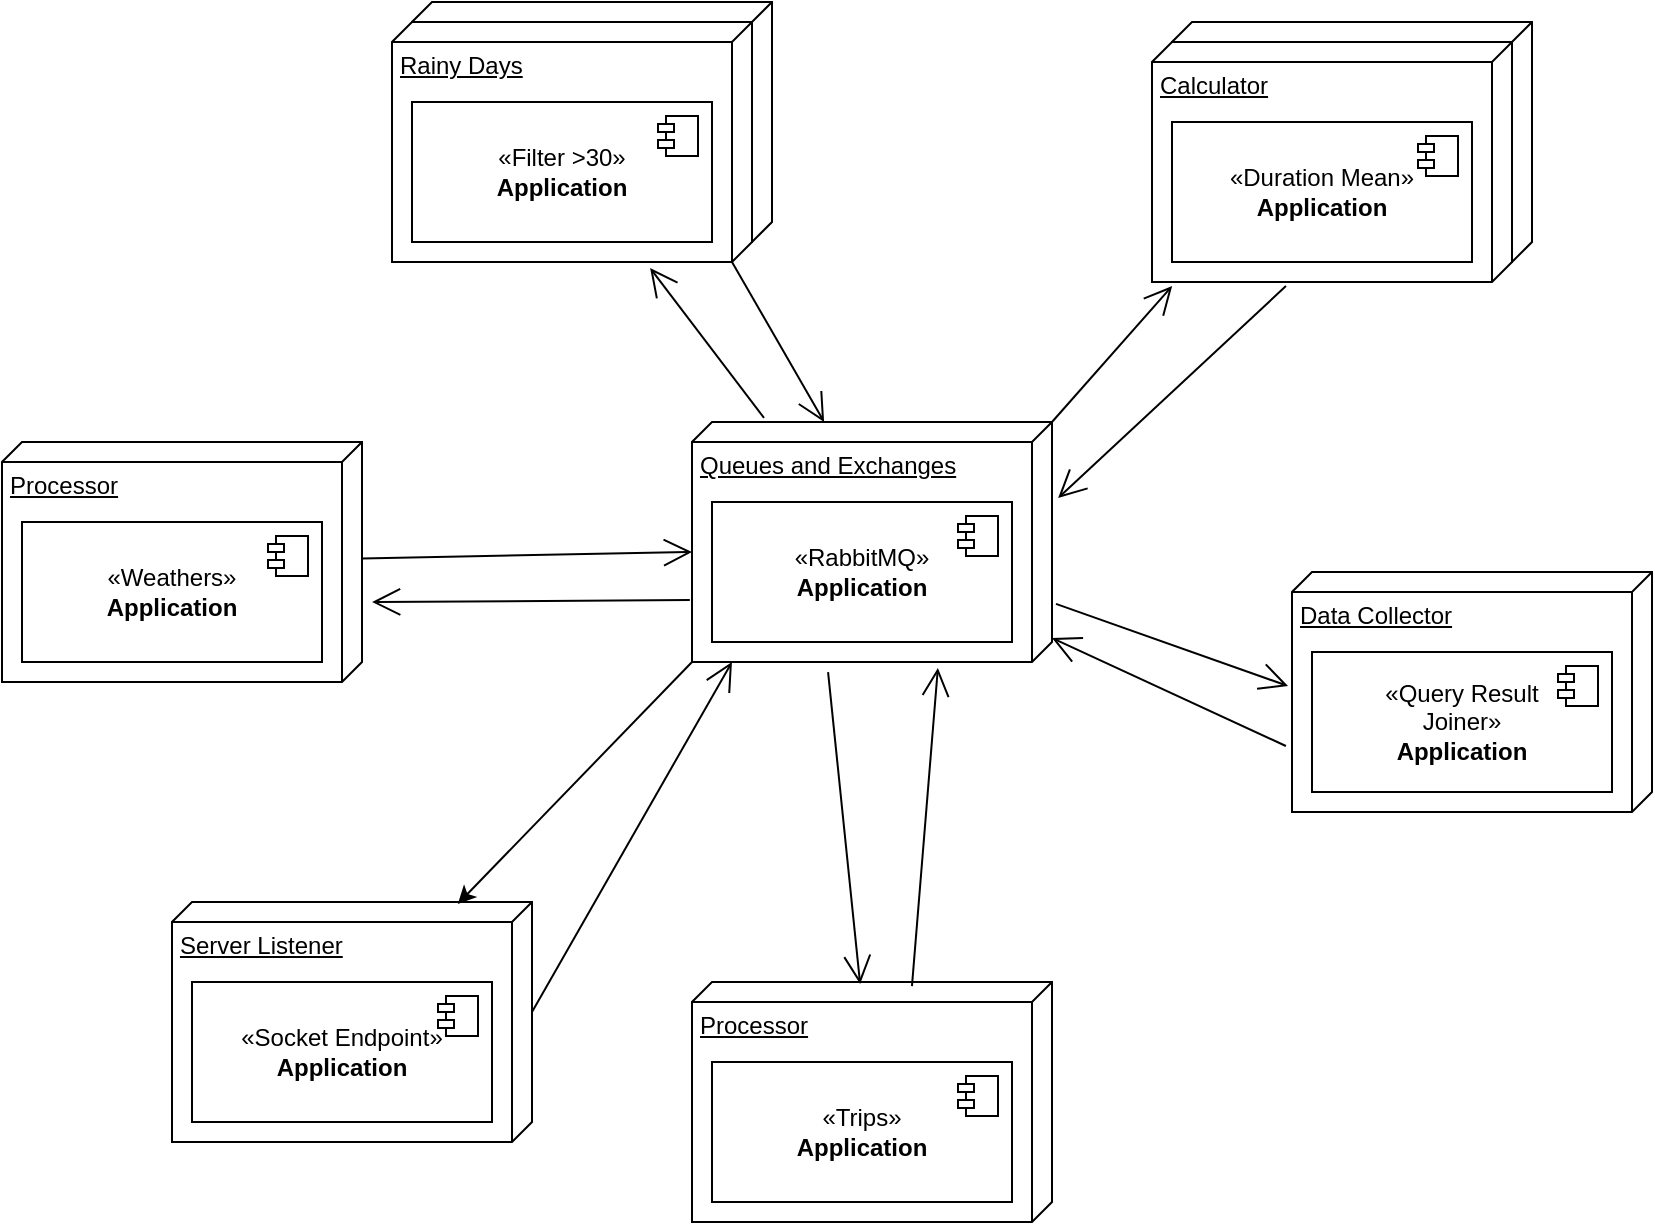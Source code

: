 <mxfile version="20.5.1" type="device"><diagram name="Página-1" id="bEvtYBGyxQvQHTi-NCgY"><mxGraphModel dx="1350" dy="727" grid="1" gridSize="10" guides="1" tooltips="1" connect="1" arrows="1" fold="1" page="1" pageScale="1" pageWidth="827" pageHeight="1169" math="0" shadow="0"><root><mxCell id="0"/><mxCell id="1" parent="0"/><mxCell id="rHd2r1EJYfriM0uOoG0Q-18" value="Rainy Days" style="verticalAlign=top;align=left;spacingTop=8;spacingLeft=2;spacingRight=12;shape=cube;size=10;direction=south;fontStyle=4;html=1;whiteSpace=wrap;" vertex="1" parent="1"><mxGeometry x="480" y="30" width="180" height="120" as="geometry"/></mxCell><mxCell id="rHd2r1EJYfriM0uOoG0Q-19" value="«Filter &amp;gt;30»&lt;br&gt;&lt;b&gt;Application&lt;/b&gt;" style="html=1;dropTarget=0;whiteSpace=wrap;" vertex="1" parent="1"><mxGeometry x="490" y="70" width="150" height="70" as="geometry"/></mxCell><mxCell id="rHd2r1EJYfriM0uOoG0Q-20" value="" style="shape=module;jettyWidth=8;jettyHeight=4;" vertex="1" parent="rHd2r1EJYfriM0uOoG0Q-19"><mxGeometry x="1" width="20" height="20" relative="1" as="geometry"><mxPoint x="-27" y="7" as="offset"/></mxGeometry></mxCell><mxCell id="-Pin-YGtVTk7OawtG1on-16" value="Processor" style="verticalAlign=top;align=left;spacingTop=8;spacingLeft=2;spacingRight=12;shape=cube;size=10;direction=south;fontStyle=4;html=1;whiteSpace=wrap;" parent="1" vertex="1"><mxGeometry x="275" y="250" width="180" height="120" as="geometry"/></mxCell><mxCell id="-Pin-YGtVTk7OawtG1on-17" value="«Weathers»&lt;br&gt;&lt;b&gt;Application&lt;/b&gt;" style="html=1;dropTarget=0;whiteSpace=wrap;" parent="1" vertex="1"><mxGeometry x="285" y="290" width="150" height="70" as="geometry"/></mxCell><mxCell id="-Pin-YGtVTk7OawtG1on-18" value="" style="shape=module;jettyWidth=8;jettyHeight=4;" parent="-Pin-YGtVTk7OawtG1on-17" vertex="1"><mxGeometry x="1" width="20" height="20" relative="1" as="geometry"><mxPoint x="-27" y="7" as="offset"/></mxGeometry></mxCell><mxCell id="-Pin-YGtVTk7OawtG1on-29" value="Server Listener" style="verticalAlign=top;align=left;spacingTop=8;spacingLeft=2;spacingRight=12;shape=cube;size=10;direction=south;fontStyle=4;html=1;whiteSpace=wrap;" parent="1" vertex="1"><mxGeometry x="360" y="480" width="180" height="120" as="geometry"/></mxCell><mxCell id="-Pin-YGtVTk7OawtG1on-30" value="«Socket Endpoint»&lt;br&gt;&lt;b&gt;Application&lt;/b&gt;" style="html=1;dropTarget=0;whiteSpace=wrap;" parent="1" vertex="1"><mxGeometry x="370" y="520" width="150" height="70" as="geometry"/></mxCell><mxCell id="-Pin-YGtVTk7OawtG1on-31" value="" style="shape=module;jettyWidth=8;jettyHeight=4;" parent="-Pin-YGtVTk7OawtG1on-30" vertex="1"><mxGeometry x="1" width="20" height="20" relative="1" as="geometry"><mxPoint x="-27" y="7" as="offset"/></mxGeometry></mxCell><mxCell id="-Pin-YGtVTk7OawtG1on-35" value="" style="endArrow=open;endFill=1;endSize=12;html=1;rounded=0;entryX=1;entryY=0.889;entryDx=0;entryDy=0;entryPerimeter=0;exitX=0;exitY=0;exitDx=55;exitDy=0;exitPerimeter=0;" parent="1" source="-Pin-YGtVTk7OawtG1on-29" target="rHd2r1EJYfriM0uOoG0Q-2" edge="1"><mxGeometry width="160" relative="1" as="geometry"><mxPoint x="220" y="380" as="sourcePoint"/><mxPoint x="350" y="355" as="targetPoint"/></mxGeometry></mxCell><mxCell id="-Pin-YGtVTk7OawtG1on-43" value="Data Collector" style="verticalAlign=top;align=left;spacingTop=8;spacingLeft=2;spacingRight=12;shape=cube;size=10;direction=south;fontStyle=4;html=1;whiteSpace=wrap;" parent="1" vertex="1"><mxGeometry x="920" y="315" width="180" height="120" as="geometry"/></mxCell><mxCell id="-Pin-YGtVTk7OawtG1on-44" value="«Query Result &lt;br&gt;Joiner»&lt;br&gt;&lt;b&gt;Application&lt;/b&gt;" style="html=1;dropTarget=0;whiteSpace=wrap;" parent="1" vertex="1"><mxGeometry x="930" y="355" width="150" height="70" as="geometry"/></mxCell><mxCell id="-Pin-YGtVTk7OawtG1on-45" value="" style="shape=module;jettyWidth=8;jettyHeight=4;" parent="-Pin-YGtVTk7OawtG1on-44" vertex="1"><mxGeometry x="1" width="20" height="20" relative="1" as="geometry"><mxPoint x="-27" y="7" as="offset"/></mxGeometry></mxCell><mxCell id="rHd2r1EJYfriM0uOoG0Q-2" value="Queues and Exchanges" style="verticalAlign=top;align=left;spacingTop=8;spacingLeft=2;spacingRight=12;shape=cube;size=10;direction=south;fontStyle=4;html=1;whiteSpace=wrap;" vertex="1" parent="1"><mxGeometry x="620" y="240" width="180" height="120" as="geometry"/></mxCell><mxCell id="rHd2r1EJYfriM0uOoG0Q-3" value="«RabbitMQ»&lt;br&gt;&lt;b&gt;Application&lt;/b&gt;" style="html=1;dropTarget=0;whiteSpace=wrap;" vertex="1" parent="1"><mxGeometry x="630" y="280" width="150" height="70" as="geometry"/></mxCell><mxCell id="rHd2r1EJYfriM0uOoG0Q-4" value="" style="shape=module;jettyWidth=8;jettyHeight=4;" vertex="1" parent="rHd2r1EJYfriM0uOoG0Q-3"><mxGeometry x="1" width="20" height="20" relative="1" as="geometry"><mxPoint x="-27" y="7" as="offset"/></mxGeometry></mxCell><mxCell id="rHd2r1EJYfriM0uOoG0Q-5" value="Processor" style="verticalAlign=top;align=left;spacingTop=8;spacingLeft=2;spacingRight=12;shape=cube;size=10;direction=south;fontStyle=4;html=1;whiteSpace=wrap;" vertex="1" parent="1"><mxGeometry x="620" y="520" width="180" height="120" as="geometry"/></mxCell><mxCell id="rHd2r1EJYfriM0uOoG0Q-6" value="«Trips»&lt;br&gt;&lt;b&gt;Application&lt;/b&gt;" style="html=1;dropTarget=0;whiteSpace=wrap;" vertex="1" parent="1"><mxGeometry x="630" y="560" width="150" height="70" as="geometry"/></mxCell><mxCell id="rHd2r1EJYfriM0uOoG0Q-7" value="" style="shape=module;jettyWidth=8;jettyHeight=4;" vertex="1" parent="rHd2r1EJYfriM0uOoG0Q-6"><mxGeometry x="1" width="20" height="20" relative="1" as="geometry"><mxPoint x="-27" y="7" as="offset"/></mxGeometry></mxCell><mxCell id="rHd2r1EJYfriM0uOoG0Q-8" value="" style="endArrow=open;endFill=1;endSize=12;html=1;rounded=0;entryX=0.667;entryY=-0.028;entryDx=0;entryDy=0;entryPerimeter=0;exitX=0.742;exitY=1.006;exitDx=0;exitDy=0;exitPerimeter=0;" edge="1" parent="1" source="rHd2r1EJYfriM0uOoG0Q-2" target="-Pin-YGtVTk7OawtG1on-16"><mxGeometry width="160" relative="1" as="geometry"><mxPoint x="470" y="590" as="sourcePoint"/><mxPoint x="630" y="370" as="targetPoint"/></mxGeometry></mxCell><mxCell id="rHd2r1EJYfriM0uOoG0Q-9" value="" style="endArrow=open;endFill=1;endSize=12;html=1;rounded=0;exitX=1.042;exitY=0.622;exitDx=0;exitDy=0;exitPerimeter=0;entryX=0.008;entryY=0.533;entryDx=0;entryDy=0;entryPerimeter=0;" edge="1" parent="1" source="rHd2r1EJYfriM0uOoG0Q-2" target="rHd2r1EJYfriM0uOoG0Q-5"><mxGeometry width="160" relative="1" as="geometry"><mxPoint x="630" y="315" as="sourcePoint"/><mxPoint x="660" y="520" as="targetPoint"/></mxGeometry></mxCell><mxCell id="rHd2r1EJYfriM0uOoG0Q-10" value="" style="endArrow=open;endFill=1;endSize=12;html=1;rounded=0;exitX=0.017;exitY=0.389;exitDx=0;exitDy=0;exitPerimeter=0;entryX=1.025;entryY=0.317;entryDx=0;entryDy=0;entryPerimeter=0;" edge="1" parent="1" source="rHd2r1EJYfriM0uOoG0Q-5" target="rHd2r1EJYfriM0uOoG0Q-2"><mxGeometry width="160" relative="1" as="geometry"><mxPoint x="658.98" y="373" as="sourcePoint"/><mxPoint x="670" y="530" as="targetPoint"/></mxGeometry></mxCell><mxCell id="rHd2r1EJYfriM0uOoG0Q-11" value="" style="endArrow=open;endFill=1;endSize=12;html=1;rounded=0;entryX=0;entryY=0;entryDx=65;entryDy=180;entryPerimeter=0;" edge="1" parent="1" source="-Pin-YGtVTk7OawtG1on-16" target="rHd2r1EJYfriM0uOoG0Q-2"><mxGeometry width="160" relative="1" as="geometry"><mxPoint x="739.98" y="537.04" as="sourcePoint"/><mxPoint x="752.94" y="373" as="targetPoint"/></mxGeometry></mxCell><mxCell id="rHd2r1EJYfriM0uOoG0Q-12" value="Rainy Days" style="verticalAlign=top;align=left;spacingTop=8;spacingLeft=2;spacingRight=12;shape=cube;size=10;direction=south;fontStyle=4;html=1;whiteSpace=wrap;" vertex="1" parent="1"><mxGeometry x="470" y="40" width="180" height="120" as="geometry"/></mxCell><mxCell id="rHd2r1EJYfriM0uOoG0Q-13" value="«Filter &amp;gt;30»&lt;br&gt;&lt;b&gt;Application&lt;/b&gt;" style="html=1;dropTarget=0;whiteSpace=wrap;" vertex="1" parent="1"><mxGeometry x="480" y="80" width="150" height="70" as="geometry"/></mxCell><mxCell id="rHd2r1EJYfriM0uOoG0Q-14" value="" style="shape=module;jettyWidth=8;jettyHeight=4;" vertex="1" parent="rHd2r1EJYfriM0uOoG0Q-13"><mxGeometry x="1" width="20" height="20" relative="1" as="geometry"><mxPoint x="-27" y="7" as="offset"/></mxGeometry></mxCell><mxCell id="rHd2r1EJYfriM0uOoG0Q-15" value="" style="endArrow=open;endFill=1;endSize=12;html=1;rounded=0;exitX=-0.017;exitY=0.8;exitDx=0;exitDy=0;exitPerimeter=0;entryX=1.025;entryY=0.283;entryDx=0;entryDy=0;entryPerimeter=0;" edge="1" parent="1" source="rHd2r1EJYfriM0uOoG0Q-2" target="rHd2r1EJYfriM0uOoG0Q-12"><mxGeometry width="160" relative="1" as="geometry"><mxPoint x="739.98" y="537.04" as="sourcePoint"/><mxPoint x="752.94" y="373" as="targetPoint"/></mxGeometry></mxCell><mxCell id="rHd2r1EJYfriM0uOoG0Q-16" value="" style="endArrow=open;endFill=1;endSize=12;html=1;rounded=0;exitX=0;exitY=0;exitDx=120;exitDy=10;exitPerimeter=0;entryX=0;entryY=0.633;entryDx=0;entryDy=0;entryPerimeter=0;" edge="1" parent="1" source="rHd2r1EJYfriM0uOoG0Q-12" target="rHd2r1EJYfriM0uOoG0Q-2"><mxGeometry width="160" relative="1" as="geometry"><mxPoint x="630" y="260" as="sourcePoint"/><mxPoint x="499.06" y="173" as="targetPoint"/></mxGeometry></mxCell><mxCell id="rHd2r1EJYfriM0uOoG0Q-24" value="" style="endArrow=classic;html=1;rounded=0;entryX=0.008;entryY=0.206;entryDx=0;entryDy=0;entryPerimeter=0;exitX=1;exitY=1;exitDx=0;exitDy=0;exitPerimeter=0;" edge="1" parent="1" source="rHd2r1EJYfriM0uOoG0Q-2" target="-Pin-YGtVTk7OawtG1on-29"><mxGeometry width="50" height="50" relative="1" as="geometry"><mxPoint x="580" y="380" as="sourcePoint"/><mxPoint x="890" y="300" as="targetPoint"/></mxGeometry></mxCell><mxCell id="rHd2r1EJYfriM0uOoG0Q-26" value="" style="endArrow=open;endFill=1;endSize=12;html=1;rounded=0;exitX=0.725;exitY=1.017;exitDx=0;exitDy=0;exitPerimeter=0;entryX=1.025;entryY=0.283;entryDx=0;entryDy=0;entryPerimeter=0;" edge="1" parent="1" source="-Pin-YGtVTk7OawtG1on-43"><mxGeometry width="160" relative="1" as="geometry"><mxPoint x="856.94" y="422.96" as="sourcePoint"/><mxPoint x="800" y="348" as="targetPoint"/></mxGeometry></mxCell><mxCell id="rHd2r1EJYfriM0uOoG0Q-27" value="" style="endArrow=open;endFill=1;endSize=12;html=1;rounded=0;exitX=0.758;exitY=-0.011;exitDx=0;exitDy=0;exitPerimeter=0;entryX=0.475;entryY=1.011;entryDx=0;entryDy=0;entryPerimeter=0;" edge="1" parent="1" source="rHd2r1EJYfriM0uOoG0Q-2" target="-Pin-YGtVTk7OawtG1on-43"><mxGeometry width="160" relative="1" as="geometry"><mxPoint x="840.94" y="345" as="sourcePoint"/><mxPoint x="887" y="425" as="targetPoint"/></mxGeometry></mxCell><mxCell id="rHd2r1EJYfriM0uOoG0Q-28" value="Rainy Days" style="verticalAlign=top;align=left;spacingTop=8;spacingLeft=2;spacingRight=12;shape=cube;size=10;direction=south;fontStyle=4;html=1;whiteSpace=wrap;" vertex="1" parent="1"><mxGeometry x="860" y="40" width="180" height="120" as="geometry"/></mxCell><mxCell id="rHd2r1EJYfriM0uOoG0Q-29" value="«Filter &amp;gt;30»&lt;br&gt;&lt;b&gt;Application&lt;/b&gt;" style="html=1;dropTarget=0;whiteSpace=wrap;" vertex="1" parent="1"><mxGeometry x="870" y="80" width="150" height="70" as="geometry"/></mxCell><mxCell id="rHd2r1EJYfriM0uOoG0Q-30" value="" style="shape=module;jettyWidth=8;jettyHeight=4;" vertex="1" parent="rHd2r1EJYfriM0uOoG0Q-29"><mxGeometry x="1" width="20" height="20" relative="1" as="geometry"><mxPoint x="-27" y="7" as="offset"/></mxGeometry></mxCell><mxCell id="rHd2r1EJYfriM0uOoG0Q-31" value="Calculator" style="verticalAlign=top;align=left;spacingTop=8;spacingLeft=2;spacingRight=12;shape=cube;size=10;direction=south;fontStyle=4;html=1;whiteSpace=wrap;" vertex="1" parent="1"><mxGeometry x="850" y="50" width="180" height="120" as="geometry"/></mxCell><mxCell id="rHd2r1EJYfriM0uOoG0Q-32" value="«Duration Mean»&lt;br&gt;&lt;b&gt;Application&lt;/b&gt;" style="html=1;dropTarget=0;whiteSpace=wrap;" vertex="1" parent="1"><mxGeometry x="860" y="90" width="150" height="70" as="geometry"/></mxCell><mxCell id="rHd2r1EJYfriM0uOoG0Q-33" value="" style="shape=module;jettyWidth=8;jettyHeight=4;" vertex="1" parent="rHd2r1EJYfriM0uOoG0Q-32"><mxGeometry x="1" width="20" height="20" relative="1" as="geometry"><mxPoint x="-27" y="7" as="offset"/></mxGeometry></mxCell><mxCell id="rHd2r1EJYfriM0uOoG0Q-34" value="" style="endArrow=open;endFill=1;endSize=12;html=1;rounded=0;entryX=0.317;entryY=-0.017;entryDx=0;entryDy=0;entryPerimeter=0;exitX=1.017;exitY=0.628;exitDx=0;exitDy=0;exitPerimeter=0;" edge="1" parent="1" source="rHd2r1EJYfriM0uOoG0Q-31" target="rHd2r1EJYfriM0uOoG0Q-2"><mxGeometry width="160" relative="1" as="geometry"><mxPoint x="520" y="565" as="sourcePoint"/><mxPoint x="649.98" y="370" as="targetPoint"/></mxGeometry></mxCell><mxCell id="rHd2r1EJYfriM0uOoG0Q-35" value="" style="endArrow=open;endFill=1;endSize=12;html=1;rounded=0;entryX=1.017;entryY=0.944;entryDx=0;entryDy=0;entryPerimeter=0;exitX=0;exitY=0;exitDx=0;exitDy=0;exitPerimeter=0;" edge="1" parent="1" source="rHd2r1EJYfriM0uOoG0Q-2" target="rHd2r1EJYfriM0uOoG0Q-31"><mxGeometry width="160" relative="1" as="geometry"><mxPoint x="926.96" y="182.04" as="sourcePoint"/><mxPoint x="813.06" y="288.04" as="targetPoint"/></mxGeometry></mxCell></root></mxGraphModel></diagram></mxfile>